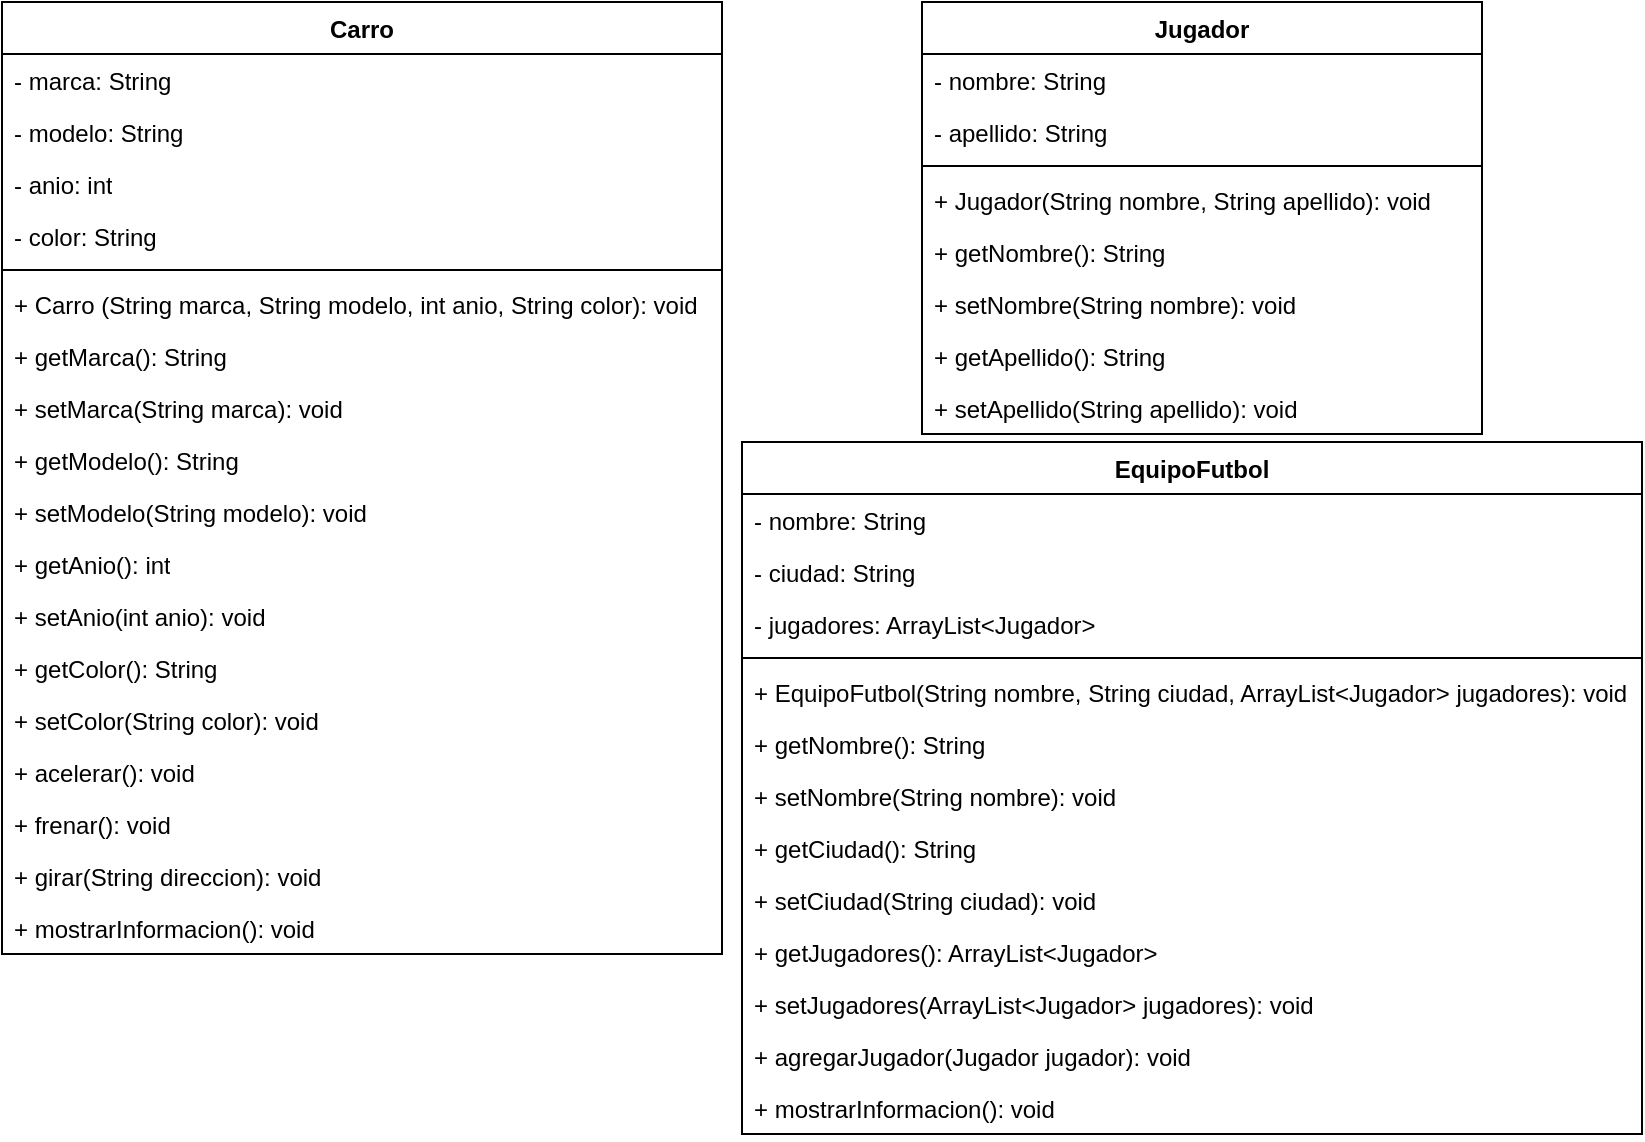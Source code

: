 <mxfile version="21.3.6" type="device">
  <diagram id="C5RBs43oDa-KdzZeNtuy" name="Page-1">
    <mxGraphModel dx="880" dy="462" grid="1" gridSize="10" guides="1" tooltips="1" connect="1" arrows="1" fold="1" page="1" pageScale="1" pageWidth="827" pageHeight="1169" math="0" shadow="0">
      <root>
        <mxCell id="WIyWlLk6GJQsqaUBKTNV-0" />
        <mxCell id="WIyWlLk6GJQsqaUBKTNV-1" parent="WIyWlLk6GJQsqaUBKTNV-0" />
        <mxCell id="TkepsDUav9aqF76H-Jyl-0" value="Carro" style="swimlane;fontStyle=1;align=center;verticalAlign=top;childLayout=stackLayout;horizontal=1;startSize=26;horizontalStack=0;resizeParent=1;resizeParentMax=0;resizeLast=0;collapsible=1;marginBottom=0;whiteSpace=wrap;html=1;" vertex="1" parent="WIyWlLk6GJQsqaUBKTNV-1">
          <mxGeometry width="360" height="476" as="geometry" />
        </mxCell>
        <mxCell id="TkepsDUav9aqF76H-Jyl-4" value="- marca: String" style="text;strokeColor=none;fillColor=none;align=left;verticalAlign=top;spacingLeft=4;spacingRight=4;overflow=hidden;rotatable=0;points=[[0,0.5],[1,0.5]];portConstraint=eastwest;whiteSpace=wrap;html=1;" vertex="1" parent="TkepsDUav9aqF76H-Jyl-0">
          <mxGeometry y="26" width="360" height="26" as="geometry" />
        </mxCell>
        <mxCell id="TkepsDUav9aqF76H-Jyl-5" value="- modelo: String" style="text;strokeColor=none;fillColor=none;align=left;verticalAlign=top;spacingLeft=4;spacingRight=4;overflow=hidden;rotatable=0;points=[[0,0.5],[1,0.5]];portConstraint=eastwest;whiteSpace=wrap;html=1;" vertex="1" parent="TkepsDUav9aqF76H-Jyl-0">
          <mxGeometry y="52" width="360" height="26" as="geometry" />
        </mxCell>
        <mxCell id="TkepsDUav9aqF76H-Jyl-6" value="- anio: int" style="text;strokeColor=none;fillColor=none;align=left;verticalAlign=top;spacingLeft=4;spacingRight=4;overflow=hidden;rotatable=0;points=[[0,0.5],[1,0.5]];portConstraint=eastwest;whiteSpace=wrap;html=1;" vertex="1" parent="TkepsDUav9aqF76H-Jyl-0">
          <mxGeometry y="78" width="360" height="26" as="geometry" />
        </mxCell>
        <mxCell id="TkepsDUav9aqF76H-Jyl-7" value="- color: String" style="text;strokeColor=none;fillColor=none;align=left;verticalAlign=top;spacingLeft=4;spacingRight=4;overflow=hidden;rotatable=0;points=[[0,0.5],[1,0.5]];portConstraint=eastwest;whiteSpace=wrap;html=1;" vertex="1" parent="TkepsDUav9aqF76H-Jyl-0">
          <mxGeometry y="104" width="360" height="26" as="geometry" />
        </mxCell>
        <mxCell id="TkepsDUav9aqF76H-Jyl-2" value="" style="line;strokeWidth=1;fillColor=none;align=left;verticalAlign=middle;spacingTop=-1;spacingLeft=3;spacingRight=3;rotatable=0;labelPosition=right;points=[];portConstraint=eastwest;strokeColor=inherit;" vertex="1" parent="TkepsDUav9aqF76H-Jyl-0">
          <mxGeometry y="130" width="360" height="8" as="geometry" />
        </mxCell>
        <mxCell id="TkepsDUav9aqF76H-Jyl-8" value="+ Carro (String marca, String modelo, int anio, String color): void" style="text;strokeColor=none;fillColor=none;align=left;verticalAlign=top;spacingLeft=4;spacingRight=4;overflow=hidden;rotatable=0;points=[[0,0.5],[1,0.5]];portConstraint=eastwest;whiteSpace=wrap;html=1;" vertex="1" parent="TkepsDUav9aqF76H-Jyl-0">
          <mxGeometry y="138" width="360" height="26" as="geometry" />
        </mxCell>
        <mxCell id="TkepsDUav9aqF76H-Jyl-9" value="+ getMarca(): String" style="text;strokeColor=none;fillColor=none;align=left;verticalAlign=top;spacingLeft=4;spacingRight=4;overflow=hidden;rotatable=0;points=[[0,0.5],[1,0.5]];portConstraint=eastwest;whiteSpace=wrap;html=1;" vertex="1" parent="TkepsDUav9aqF76H-Jyl-0">
          <mxGeometry y="164" width="360" height="26" as="geometry" />
        </mxCell>
        <mxCell id="TkepsDUav9aqF76H-Jyl-10" value="+ setMarca(String marca): void" style="text;strokeColor=none;fillColor=none;align=left;verticalAlign=top;spacingLeft=4;spacingRight=4;overflow=hidden;rotatable=0;points=[[0,0.5],[1,0.5]];portConstraint=eastwest;whiteSpace=wrap;html=1;" vertex="1" parent="TkepsDUav9aqF76H-Jyl-0">
          <mxGeometry y="190" width="360" height="26" as="geometry" />
        </mxCell>
        <mxCell id="TkepsDUav9aqF76H-Jyl-11" value="+ getModelo(): String" style="text;strokeColor=none;fillColor=none;align=left;verticalAlign=top;spacingLeft=4;spacingRight=4;overflow=hidden;rotatable=0;points=[[0,0.5],[1,0.5]];portConstraint=eastwest;whiteSpace=wrap;html=1;" vertex="1" parent="TkepsDUav9aqF76H-Jyl-0">
          <mxGeometry y="216" width="360" height="26" as="geometry" />
        </mxCell>
        <mxCell id="TkepsDUav9aqF76H-Jyl-12" value="+ setModelo(String modelo): void" style="text;strokeColor=none;fillColor=none;align=left;verticalAlign=top;spacingLeft=4;spacingRight=4;overflow=hidden;rotatable=0;points=[[0,0.5],[1,0.5]];portConstraint=eastwest;whiteSpace=wrap;html=1;" vertex="1" parent="TkepsDUav9aqF76H-Jyl-0">
          <mxGeometry y="242" width="360" height="26" as="geometry" />
        </mxCell>
        <mxCell id="TkepsDUav9aqF76H-Jyl-13" value="+ getAnio(): int" style="text;strokeColor=none;fillColor=none;align=left;verticalAlign=top;spacingLeft=4;spacingRight=4;overflow=hidden;rotatable=0;points=[[0,0.5],[1,0.5]];portConstraint=eastwest;whiteSpace=wrap;html=1;" vertex="1" parent="TkepsDUav9aqF76H-Jyl-0">
          <mxGeometry y="268" width="360" height="26" as="geometry" />
        </mxCell>
        <mxCell id="TkepsDUav9aqF76H-Jyl-14" value="+ setAnio(int anio): void" style="text;strokeColor=none;fillColor=none;align=left;verticalAlign=top;spacingLeft=4;spacingRight=4;overflow=hidden;rotatable=0;points=[[0,0.5],[1,0.5]];portConstraint=eastwest;whiteSpace=wrap;html=1;" vertex="1" parent="TkepsDUav9aqF76H-Jyl-0">
          <mxGeometry y="294" width="360" height="26" as="geometry" />
        </mxCell>
        <mxCell id="TkepsDUav9aqF76H-Jyl-15" value="+ getColor(): String" style="text;strokeColor=none;fillColor=none;align=left;verticalAlign=top;spacingLeft=4;spacingRight=4;overflow=hidden;rotatable=0;points=[[0,0.5],[1,0.5]];portConstraint=eastwest;whiteSpace=wrap;html=1;" vertex="1" parent="TkepsDUav9aqF76H-Jyl-0">
          <mxGeometry y="320" width="360" height="26" as="geometry" />
        </mxCell>
        <mxCell id="TkepsDUav9aqF76H-Jyl-16" value="+ setColor(String color): void" style="text;strokeColor=none;fillColor=none;align=left;verticalAlign=top;spacingLeft=4;spacingRight=4;overflow=hidden;rotatable=0;points=[[0,0.5],[1,0.5]];portConstraint=eastwest;whiteSpace=wrap;html=1;" vertex="1" parent="TkepsDUav9aqF76H-Jyl-0">
          <mxGeometry y="346" width="360" height="26" as="geometry" />
        </mxCell>
        <mxCell id="TkepsDUav9aqF76H-Jyl-17" value="+ acelerar(): void" style="text;strokeColor=none;fillColor=none;align=left;verticalAlign=top;spacingLeft=4;spacingRight=4;overflow=hidden;rotatable=0;points=[[0,0.5],[1,0.5]];portConstraint=eastwest;whiteSpace=wrap;html=1;" vertex="1" parent="TkepsDUav9aqF76H-Jyl-0">
          <mxGeometry y="372" width="360" height="26" as="geometry" />
        </mxCell>
        <mxCell id="TkepsDUav9aqF76H-Jyl-18" value="+ frenar(): void" style="text;strokeColor=none;fillColor=none;align=left;verticalAlign=top;spacingLeft=4;spacingRight=4;overflow=hidden;rotatable=0;points=[[0,0.5],[1,0.5]];portConstraint=eastwest;whiteSpace=wrap;html=1;" vertex="1" parent="TkepsDUav9aqF76H-Jyl-0">
          <mxGeometry y="398" width="360" height="26" as="geometry" />
        </mxCell>
        <mxCell id="TkepsDUav9aqF76H-Jyl-3" value="+ girar(String direccion): void" style="text;strokeColor=none;fillColor=none;align=left;verticalAlign=top;spacingLeft=4;spacingRight=4;overflow=hidden;rotatable=0;points=[[0,0.5],[1,0.5]];portConstraint=eastwest;whiteSpace=wrap;html=1;" vertex="1" parent="TkepsDUav9aqF76H-Jyl-0">
          <mxGeometry y="424" width="360" height="26" as="geometry" />
        </mxCell>
        <mxCell id="TkepsDUav9aqF76H-Jyl-19" value="+ mostrarInformacion(): void" style="text;strokeColor=none;fillColor=none;align=left;verticalAlign=top;spacingLeft=4;spacingRight=4;overflow=hidden;rotatable=0;points=[[0,0.5],[1,0.5]];portConstraint=eastwest;whiteSpace=wrap;html=1;" vertex="1" parent="TkepsDUav9aqF76H-Jyl-0">
          <mxGeometry y="450" width="360" height="26" as="geometry" />
        </mxCell>
        <mxCell id="TkepsDUav9aqF76H-Jyl-20" value="Jugador" style="swimlane;fontStyle=1;align=center;verticalAlign=top;childLayout=stackLayout;horizontal=1;startSize=26;horizontalStack=0;resizeParent=1;resizeParentMax=0;resizeLast=0;collapsible=1;marginBottom=0;whiteSpace=wrap;html=1;" vertex="1" parent="WIyWlLk6GJQsqaUBKTNV-1">
          <mxGeometry x="460" width="280" height="216" as="geometry" />
        </mxCell>
        <mxCell id="TkepsDUav9aqF76H-Jyl-21" value="- nombre: String" style="text;strokeColor=none;fillColor=none;align=left;verticalAlign=top;spacingLeft=4;spacingRight=4;overflow=hidden;rotatable=0;points=[[0,0.5],[1,0.5]];portConstraint=eastwest;whiteSpace=wrap;html=1;" vertex="1" parent="TkepsDUav9aqF76H-Jyl-20">
          <mxGeometry y="26" width="280" height="26" as="geometry" />
        </mxCell>
        <mxCell id="TkepsDUav9aqF76H-Jyl-24" value="- apellido: String" style="text;strokeColor=none;fillColor=none;align=left;verticalAlign=top;spacingLeft=4;spacingRight=4;overflow=hidden;rotatable=0;points=[[0,0.5],[1,0.5]];portConstraint=eastwest;whiteSpace=wrap;html=1;" vertex="1" parent="TkepsDUav9aqF76H-Jyl-20">
          <mxGeometry y="52" width="280" height="26" as="geometry" />
        </mxCell>
        <mxCell id="TkepsDUav9aqF76H-Jyl-22" value="" style="line;strokeWidth=1;fillColor=none;align=left;verticalAlign=middle;spacingTop=-1;spacingLeft=3;spacingRight=3;rotatable=0;labelPosition=right;points=[];portConstraint=eastwest;strokeColor=inherit;" vertex="1" parent="TkepsDUav9aqF76H-Jyl-20">
          <mxGeometry y="78" width="280" height="8" as="geometry" />
        </mxCell>
        <mxCell id="TkepsDUav9aqF76H-Jyl-23" value="+ Jugador(String nombre, String apellido): void" style="text;strokeColor=none;fillColor=none;align=left;verticalAlign=top;spacingLeft=4;spacingRight=4;overflow=hidden;rotatable=0;points=[[0,0.5],[1,0.5]];portConstraint=eastwest;whiteSpace=wrap;html=1;" vertex="1" parent="TkepsDUav9aqF76H-Jyl-20">
          <mxGeometry y="86" width="280" height="26" as="geometry" />
        </mxCell>
        <mxCell id="TkepsDUav9aqF76H-Jyl-25" value="+ getNombre(): String" style="text;strokeColor=none;fillColor=none;align=left;verticalAlign=top;spacingLeft=4;spacingRight=4;overflow=hidden;rotatable=0;points=[[0,0.5],[1,0.5]];portConstraint=eastwest;whiteSpace=wrap;html=1;" vertex="1" parent="TkepsDUav9aqF76H-Jyl-20">
          <mxGeometry y="112" width="280" height="26" as="geometry" />
        </mxCell>
        <mxCell id="TkepsDUav9aqF76H-Jyl-26" value="+ setNombre(String nombre): void" style="text;strokeColor=none;fillColor=none;align=left;verticalAlign=top;spacingLeft=4;spacingRight=4;overflow=hidden;rotatable=0;points=[[0,0.5],[1,0.5]];portConstraint=eastwest;whiteSpace=wrap;html=1;" vertex="1" parent="TkepsDUav9aqF76H-Jyl-20">
          <mxGeometry y="138" width="280" height="26" as="geometry" />
        </mxCell>
        <mxCell id="TkepsDUav9aqF76H-Jyl-27" value="+ getApellido(): String" style="text;strokeColor=none;fillColor=none;align=left;verticalAlign=top;spacingLeft=4;spacingRight=4;overflow=hidden;rotatable=0;points=[[0,0.5],[1,0.5]];portConstraint=eastwest;whiteSpace=wrap;html=1;" vertex="1" parent="TkepsDUav9aqF76H-Jyl-20">
          <mxGeometry y="164" width="280" height="26" as="geometry" />
        </mxCell>
        <mxCell id="TkepsDUav9aqF76H-Jyl-28" value="+ setApellido(String apellido): void" style="text;strokeColor=none;fillColor=none;align=left;verticalAlign=top;spacingLeft=4;spacingRight=4;overflow=hidden;rotatable=0;points=[[0,0.5],[1,0.5]];portConstraint=eastwest;whiteSpace=wrap;html=1;" vertex="1" parent="TkepsDUav9aqF76H-Jyl-20">
          <mxGeometry y="190" width="280" height="26" as="geometry" />
        </mxCell>
        <mxCell id="TkepsDUav9aqF76H-Jyl-29" value="EquipoFutbol" style="swimlane;fontStyle=1;align=center;verticalAlign=top;childLayout=stackLayout;horizontal=1;startSize=26;horizontalStack=0;resizeParent=1;resizeParentMax=0;resizeLast=0;collapsible=1;marginBottom=0;whiteSpace=wrap;html=1;" vertex="1" parent="WIyWlLk6GJQsqaUBKTNV-1">
          <mxGeometry x="370" y="220" width="450" height="346" as="geometry" />
        </mxCell>
        <mxCell id="TkepsDUav9aqF76H-Jyl-30" value="- nombre: String" style="text;strokeColor=none;fillColor=none;align=left;verticalAlign=top;spacingLeft=4;spacingRight=4;overflow=hidden;rotatable=0;points=[[0,0.5],[1,0.5]];portConstraint=eastwest;whiteSpace=wrap;html=1;" vertex="1" parent="TkepsDUav9aqF76H-Jyl-29">
          <mxGeometry y="26" width="450" height="26" as="geometry" />
        </mxCell>
        <mxCell id="TkepsDUav9aqF76H-Jyl-33" value="- ciudad: String" style="text;strokeColor=none;fillColor=none;align=left;verticalAlign=top;spacingLeft=4;spacingRight=4;overflow=hidden;rotatable=0;points=[[0,0.5],[1,0.5]];portConstraint=eastwest;whiteSpace=wrap;html=1;" vertex="1" parent="TkepsDUav9aqF76H-Jyl-29">
          <mxGeometry y="52" width="450" height="26" as="geometry" />
        </mxCell>
        <mxCell id="TkepsDUav9aqF76H-Jyl-34" value="- jugadores: ArrayList&amp;lt;Jugador&amp;gt;" style="text;strokeColor=none;fillColor=none;align=left;verticalAlign=top;spacingLeft=4;spacingRight=4;overflow=hidden;rotatable=0;points=[[0,0.5],[1,0.5]];portConstraint=eastwest;whiteSpace=wrap;html=1;" vertex="1" parent="TkepsDUav9aqF76H-Jyl-29">
          <mxGeometry y="78" width="450" height="26" as="geometry" />
        </mxCell>
        <mxCell id="TkepsDUav9aqF76H-Jyl-31" value="" style="line;strokeWidth=1;fillColor=none;align=left;verticalAlign=middle;spacingTop=-1;spacingLeft=3;spacingRight=3;rotatable=0;labelPosition=right;points=[];portConstraint=eastwest;strokeColor=inherit;" vertex="1" parent="TkepsDUav9aqF76H-Jyl-29">
          <mxGeometry y="104" width="450" height="8" as="geometry" />
        </mxCell>
        <mxCell id="TkepsDUav9aqF76H-Jyl-32" value="+ EquipoFutbol(String nombre, String ciudad, ArrayList&amp;lt;Jugador&amp;gt; jugadores): void" style="text;strokeColor=none;fillColor=none;align=left;verticalAlign=top;spacingLeft=4;spacingRight=4;overflow=hidden;rotatable=0;points=[[0,0.5],[1,0.5]];portConstraint=eastwest;whiteSpace=wrap;html=1;" vertex="1" parent="TkepsDUav9aqF76H-Jyl-29">
          <mxGeometry y="112" width="450" height="26" as="geometry" />
        </mxCell>
        <mxCell id="TkepsDUav9aqF76H-Jyl-37" value="+ getNombre(): String" style="text;strokeColor=none;fillColor=none;align=left;verticalAlign=top;spacingLeft=4;spacingRight=4;overflow=hidden;rotatable=0;points=[[0,0.5],[1,0.5]];portConstraint=eastwest;whiteSpace=wrap;html=1;" vertex="1" parent="TkepsDUav9aqF76H-Jyl-29">
          <mxGeometry y="138" width="450" height="26" as="geometry" />
        </mxCell>
        <mxCell id="TkepsDUav9aqF76H-Jyl-38" value="+ setNombre(String nombre): void" style="text;strokeColor=none;fillColor=none;align=left;verticalAlign=top;spacingLeft=4;spacingRight=4;overflow=hidden;rotatable=0;points=[[0,0.5],[1,0.5]];portConstraint=eastwest;whiteSpace=wrap;html=1;" vertex="1" parent="TkepsDUav9aqF76H-Jyl-29">
          <mxGeometry y="164" width="450" height="26" as="geometry" />
        </mxCell>
        <mxCell id="TkepsDUav9aqF76H-Jyl-39" value="+ getCiudad(): String" style="text;strokeColor=none;fillColor=none;align=left;verticalAlign=top;spacingLeft=4;spacingRight=4;overflow=hidden;rotatable=0;points=[[0,0.5],[1,0.5]];portConstraint=eastwest;whiteSpace=wrap;html=1;" vertex="1" parent="TkepsDUav9aqF76H-Jyl-29">
          <mxGeometry y="190" width="450" height="26" as="geometry" />
        </mxCell>
        <mxCell id="TkepsDUav9aqF76H-Jyl-40" value="+ setCiudad(String ciudad): void" style="text;strokeColor=none;fillColor=none;align=left;verticalAlign=top;spacingLeft=4;spacingRight=4;overflow=hidden;rotatable=0;points=[[0,0.5],[1,0.5]];portConstraint=eastwest;whiteSpace=wrap;html=1;" vertex="1" parent="TkepsDUav9aqF76H-Jyl-29">
          <mxGeometry y="216" width="450" height="26" as="geometry" />
        </mxCell>
        <mxCell id="TkepsDUav9aqF76H-Jyl-41" value="+ getJugadores(): ArrayList&amp;lt;Jugador&amp;gt;" style="text;strokeColor=none;fillColor=none;align=left;verticalAlign=top;spacingLeft=4;spacingRight=4;overflow=hidden;rotatable=0;points=[[0,0.5],[1,0.5]];portConstraint=eastwest;whiteSpace=wrap;html=1;" vertex="1" parent="TkepsDUav9aqF76H-Jyl-29">
          <mxGeometry y="242" width="450" height="26" as="geometry" />
        </mxCell>
        <mxCell id="TkepsDUav9aqF76H-Jyl-42" value="+ setJugadores(ArrayList&amp;lt;Jugador&amp;gt; jugadores): void" style="text;strokeColor=none;fillColor=none;align=left;verticalAlign=top;spacingLeft=4;spacingRight=4;overflow=hidden;rotatable=0;points=[[0,0.5],[1,0.5]];portConstraint=eastwest;whiteSpace=wrap;html=1;" vertex="1" parent="TkepsDUav9aqF76H-Jyl-29">
          <mxGeometry y="268" width="450" height="26" as="geometry" />
        </mxCell>
        <mxCell id="TkepsDUav9aqF76H-Jyl-35" value="+ agregarJugador(Jugador jugador): void" style="text;strokeColor=none;fillColor=none;align=left;verticalAlign=top;spacingLeft=4;spacingRight=4;overflow=hidden;rotatable=0;points=[[0,0.5],[1,0.5]];portConstraint=eastwest;whiteSpace=wrap;html=1;" vertex="1" parent="TkepsDUav9aqF76H-Jyl-29">
          <mxGeometry y="294" width="450" height="26" as="geometry" />
        </mxCell>
        <mxCell id="TkepsDUav9aqF76H-Jyl-36" value="+ mostrarInformacion(): void" style="text;strokeColor=none;fillColor=none;align=left;verticalAlign=top;spacingLeft=4;spacingRight=4;overflow=hidden;rotatable=0;points=[[0,0.5],[1,0.5]];portConstraint=eastwest;whiteSpace=wrap;html=1;" vertex="1" parent="TkepsDUav9aqF76H-Jyl-29">
          <mxGeometry y="320" width="450" height="26" as="geometry" />
        </mxCell>
      </root>
    </mxGraphModel>
  </diagram>
</mxfile>
